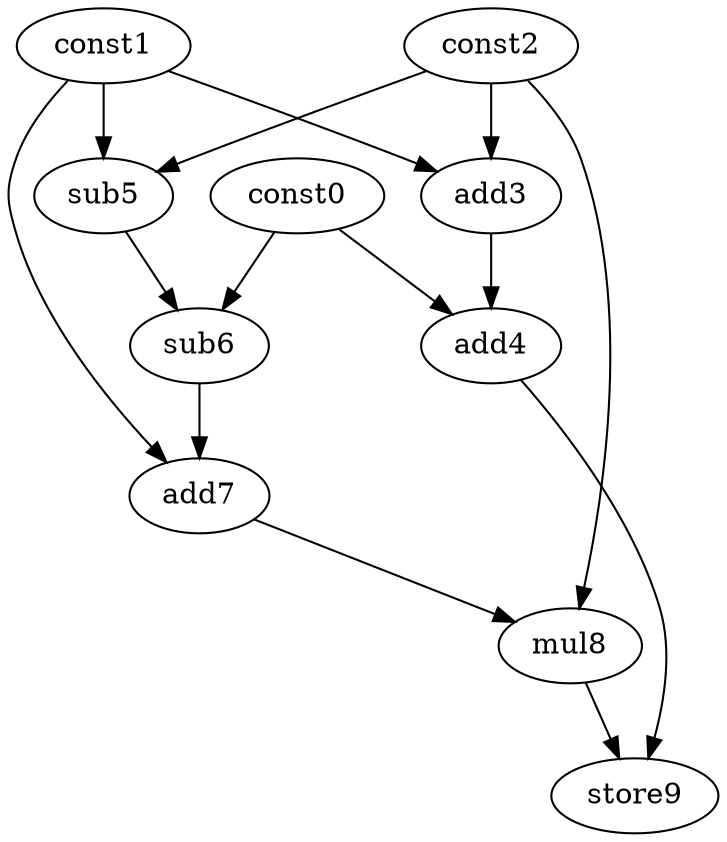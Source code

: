 digraph G { 
const0[opcode=const]; 
const1[opcode=const]; 
const2[opcode=const]; 
add3[opcode=add]; 
add4[opcode=add]; 
sub5[opcode=sub]; 
sub6[opcode=sub]; 
add7[opcode=add]; 
mul8[opcode=mul]; 
store9[opcode=store]; 
const1->add3[operand=0];
const2->add3[operand=1];
const1->sub5[operand=0];
const2->sub5[operand=1];
const0->add4[operand=0];
add3->add4[operand=1];
const0->sub6[operand=0];
sub5->sub6[operand=1];
const1->add7[operand=0];
sub6->add7[operand=1];
const2->mul8[operand=0];
add7->mul8[operand=1];
mul8->store9[operand=0];
add4->store9[operand=1];
}
